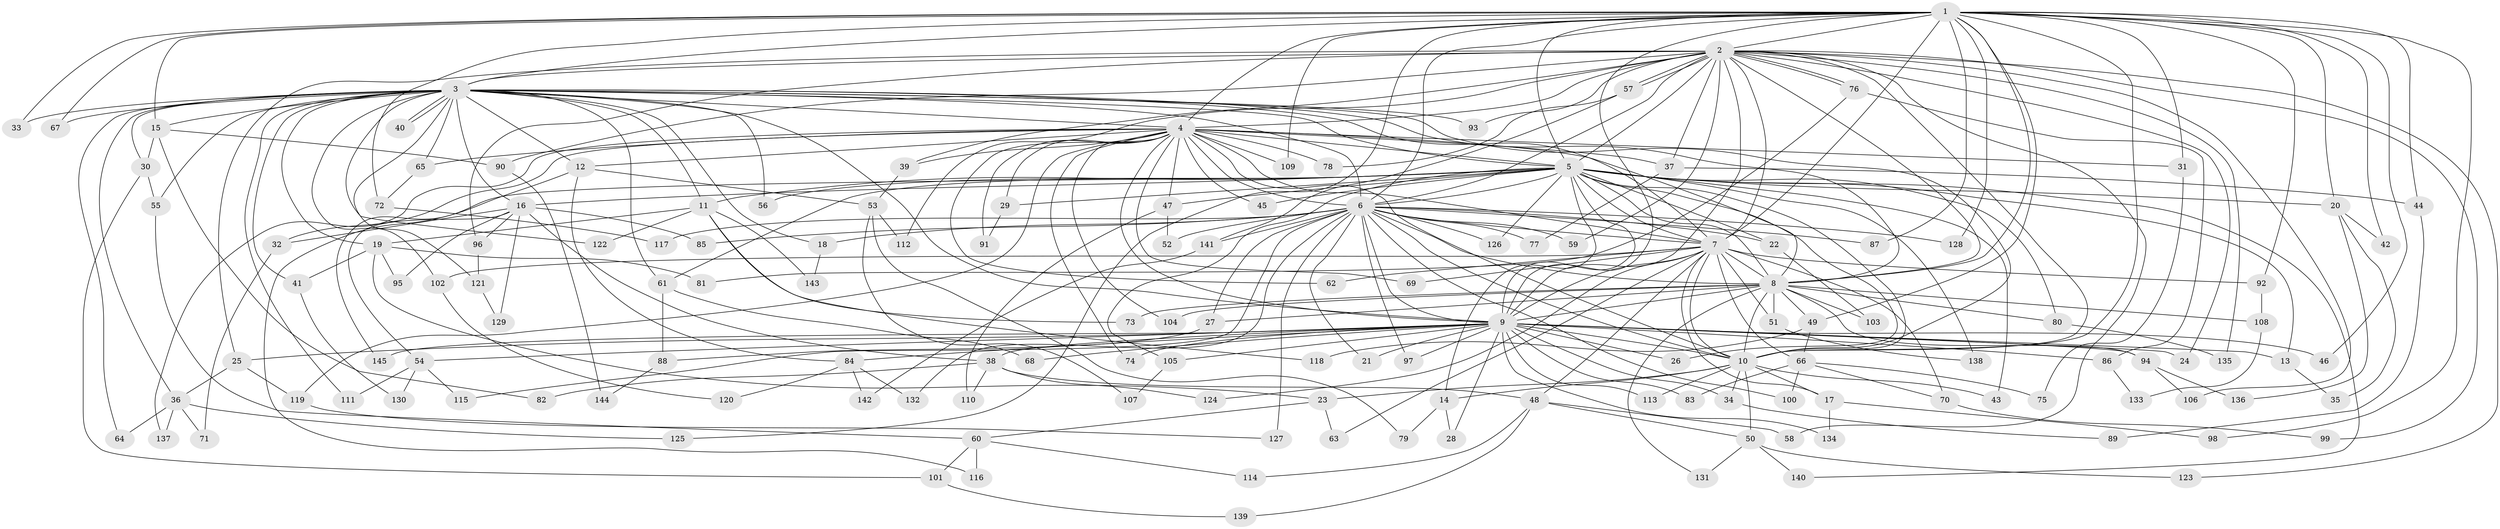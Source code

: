 // coarse degree distribution, {23: 0.009345794392523364, 32: 0.009345794392523364, 30: 0.009345794392523364, 24: 0.009345794392523364, 26: 0.018691588785046728, 17: 0.009345794392523364, 19: 0.009345794392523364, 28: 0.009345794392523364, 7: 0.009345794392523364, 5: 0.102803738317757, 3: 0.1588785046728972, 4: 0.08411214953271028, 8: 0.009345794392523364, 2: 0.514018691588785, 6: 0.037383177570093455}
// Generated by graph-tools (version 1.1) at 2025/41/03/06/25 10:41:33]
// undirected, 145 vertices, 315 edges
graph export_dot {
graph [start="1"]
  node [color=gray90,style=filled];
  1;
  2;
  3;
  4;
  5;
  6;
  7;
  8;
  9;
  10;
  11;
  12;
  13;
  14;
  15;
  16;
  17;
  18;
  19;
  20;
  21;
  22;
  23;
  24;
  25;
  26;
  27;
  28;
  29;
  30;
  31;
  32;
  33;
  34;
  35;
  36;
  37;
  38;
  39;
  40;
  41;
  42;
  43;
  44;
  45;
  46;
  47;
  48;
  49;
  50;
  51;
  52;
  53;
  54;
  55;
  56;
  57;
  58;
  59;
  60;
  61;
  62;
  63;
  64;
  65;
  66;
  67;
  68;
  69;
  70;
  71;
  72;
  73;
  74;
  75;
  76;
  77;
  78;
  79;
  80;
  81;
  82;
  83;
  84;
  85;
  86;
  87;
  88;
  89;
  90;
  91;
  92;
  93;
  94;
  95;
  96;
  97;
  98;
  99;
  100;
  101;
  102;
  103;
  104;
  105;
  106;
  107;
  108;
  109;
  110;
  111;
  112;
  113;
  114;
  115;
  116;
  117;
  118;
  119;
  120;
  121;
  122;
  123;
  124;
  125;
  126;
  127;
  128;
  129;
  130;
  131;
  132;
  133;
  134;
  135;
  136;
  137;
  138;
  139;
  140;
  141;
  142;
  143;
  144;
  145;
  1 -- 2;
  1 -- 3;
  1 -- 4;
  1 -- 5;
  1 -- 6;
  1 -- 7;
  1 -- 8;
  1 -- 9;
  1 -- 10;
  1 -- 15;
  1 -- 20;
  1 -- 31;
  1 -- 33;
  1 -- 42;
  1 -- 44;
  1 -- 46;
  1 -- 49;
  1 -- 67;
  1 -- 72;
  1 -- 87;
  1 -- 92;
  1 -- 98;
  1 -- 109;
  1 -- 125;
  1 -- 128;
  2 -- 3;
  2 -- 4;
  2 -- 5;
  2 -- 6;
  2 -- 7;
  2 -- 8;
  2 -- 9;
  2 -- 10;
  2 -- 24;
  2 -- 25;
  2 -- 37;
  2 -- 39;
  2 -- 57;
  2 -- 57;
  2 -- 58;
  2 -- 59;
  2 -- 76;
  2 -- 76;
  2 -- 90;
  2 -- 93;
  2 -- 96;
  2 -- 99;
  2 -- 106;
  2 -- 112;
  2 -- 123;
  2 -- 135;
  3 -- 4;
  3 -- 5;
  3 -- 6;
  3 -- 7;
  3 -- 8;
  3 -- 9;
  3 -- 10;
  3 -- 11;
  3 -- 12;
  3 -- 15;
  3 -- 16;
  3 -- 18;
  3 -- 19;
  3 -- 30;
  3 -- 33;
  3 -- 36;
  3 -- 40;
  3 -- 40;
  3 -- 41;
  3 -- 55;
  3 -- 56;
  3 -- 61;
  3 -- 64;
  3 -- 65;
  3 -- 67;
  3 -- 93;
  3 -- 102;
  3 -- 111;
  3 -- 121;
  3 -- 122;
  4 -- 5;
  4 -- 6;
  4 -- 7;
  4 -- 8;
  4 -- 9;
  4 -- 10;
  4 -- 12;
  4 -- 29;
  4 -- 31;
  4 -- 32;
  4 -- 37;
  4 -- 39;
  4 -- 45;
  4 -- 47;
  4 -- 62;
  4 -- 65;
  4 -- 69;
  4 -- 74;
  4 -- 78;
  4 -- 91;
  4 -- 104;
  4 -- 109;
  4 -- 119;
  4 -- 137;
  5 -- 6;
  5 -- 7;
  5 -- 8;
  5 -- 9;
  5 -- 10;
  5 -- 11;
  5 -- 13;
  5 -- 14;
  5 -- 16;
  5 -- 20;
  5 -- 22;
  5 -- 26;
  5 -- 29;
  5 -- 43;
  5 -- 45;
  5 -- 47;
  5 -- 56;
  5 -- 61;
  5 -- 80;
  5 -- 105;
  5 -- 116;
  5 -- 126;
  5 -- 138;
  5 -- 140;
  6 -- 7;
  6 -- 8;
  6 -- 9;
  6 -- 10;
  6 -- 18;
  6 -- 21;
  6 -- 22;
  6 -- 27;
  6 -- 52;
  6 -- 59;
  6 -- 77;
  6 -- 85;
  6 -- 87;
  6 -- 97;
  6 -- 100;
  6 -- 115;
  6 -- 117;
  6 -- 126;
  6 -- 127;
  6 -- 128;
  6 -- 132;
  6 -- 141;
  7 -- 8;
  7 -- 9;
  7 -- 10;
  7 -- 17;
  7 -- 48;
  7 -- 51;
  7 -- 62;
  7 -- 63;
  7 -- 66;
  7 -- 69;
  7 -- 70;
  7 -- 92;
  7 -- 102;
  7 -- 124;
  8 -- 9;
  8 -- 10;
  8 -- 27;
  8 -- 49;
  8 -- 51;
  8 -- 73;
  8 -- 80;
  8 -- 94;
  8 -- 103;
  8 -- 104;
  8 -- 108;
  8 -- 131;
  9 -- 10;
  9 -- 13;
  9 -- 21;
  9 -- 24;
  9 -- 25;
  9 -- 26;
  9 -- 28;
  9 -- 34;
  9 -- 38;
  9 -- 46;
  9 -- 54;
  9 -- 68;
  9 -- 74;
  9 -- 83;
  9 -- 84;
  9 -- 86;
  9 -- 94;
  9 -- 97;
  9 -- 105;
  9 -- 113;
  9 -- 134;
  9 -- 145;
  10 -- 14;
  10 -- 17;
  10 -- 23;
  10 -- 34;
  10 -- 43;
  10 -- 50;
  10 -- 113;
  11 -- 19;
  11 -- 73;
  11 -- 118;
  11 -- 122;
  11 -- 143;
  12 -- 53;
  12 -- 84;
  12 -- 145;
  13 -- 35;
  14 -- 28;
  14 -- 79;
  15 -- 30;
  15 -- 82;
  15 -- 90;
  16 -- 32;
  16 -- 38;
  16 -- 54;
  16 -- 85;
  16 -- 95;
  16 -- 96;
  16 -- 129;
  17 -- 98;
  17 -- 134;
  18 -- 143;
  19 -- 23;
  19 -- 41;
  19 -- 81;
  19 -- 95;
  20 -- 35;
  20 -- 42;
  20 -- 136;
  22 -- 103;
  23 -- 60;
  23 -- 63;
  25 -- 36;
  25 -- 119;
  27 -- 88;
  29 -- 91;
  30 -- 55;
  30 -- 101;
  31 -- 75;
  32 -- 71;
  34 -- 89;
  36 -- 64;
  36 -- 71;
  36 -- 125;
  36 -- 137;
  37 -- 44;
  37 -- 77;
  38 -- 48;
  38 -- 82;
  38 -- 110;
  38 -- 124;
  39 -- 53;
  41 -- 130;
  44 -- 89;
  47 -- 52;
  47 -- 110;
  48 -- 50;
  48 -- 58;
  48 -- 114;
  48 -- 139;
  49 -- 66;
  49 -- 118;
  50 -- 123;
  50 -- 131;
  50 -- 140;
  51 -- 138;
  53 -- 79;
  53 -- 107;
  53 -- 112;
  54 -- 111;
  54 -- 115;
  54 -- 130;
  55 -- 60;
  57 -- 78;
  57 -- 141;
  60 -- 101;
  60 -- 114;
  60 -- 116;
  61 -- 68;
  61 -- 88;
  65 -- 72;
  66 -- 70;
  66 -- 75;
  66 -- 83;
  66 -- 100;
  70 -- 99;
  72 -- 117;
  76 -- 81;
  76 -- 86;
  80 -- 135;
  84 -- 120;
  84 -- 132;
  84 -- 142;
  86 -- 133;
  88 -- 144;
  90 -- 144;
  92 -- 108;
  94 -- 106;
  94 -- 136;
  96 -- 121;
  101 -- 139;
  102 -- 120;
  105 -- 107;
  108 -- 133;
  119 -- 127;
  121 -- 129;
  141 -- 142;
}

